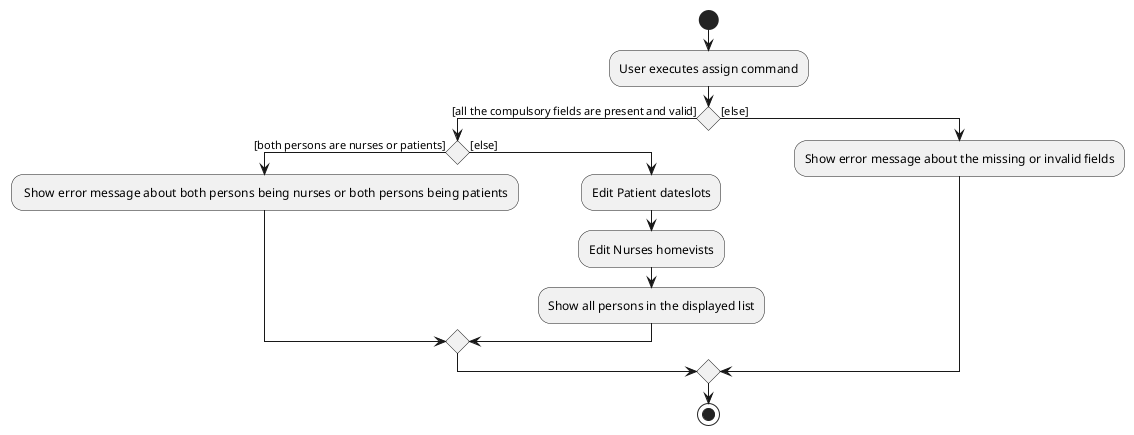 @startuml
start
:User executes assign command;

if () then ([all the compulsory fields are present and valid])

        if () then ([both persons are nurses or patients])
        : Show error message about both persons being nurses or both persons being patients;
        else ([else])
        :Edit Patient dateslots;
        :Edit Nurses homevists;
        :Show all persons in the displayed list;
        endif
else ([else])
:Show error message about the missing or invalid fields;

endif
stop
@enduml
